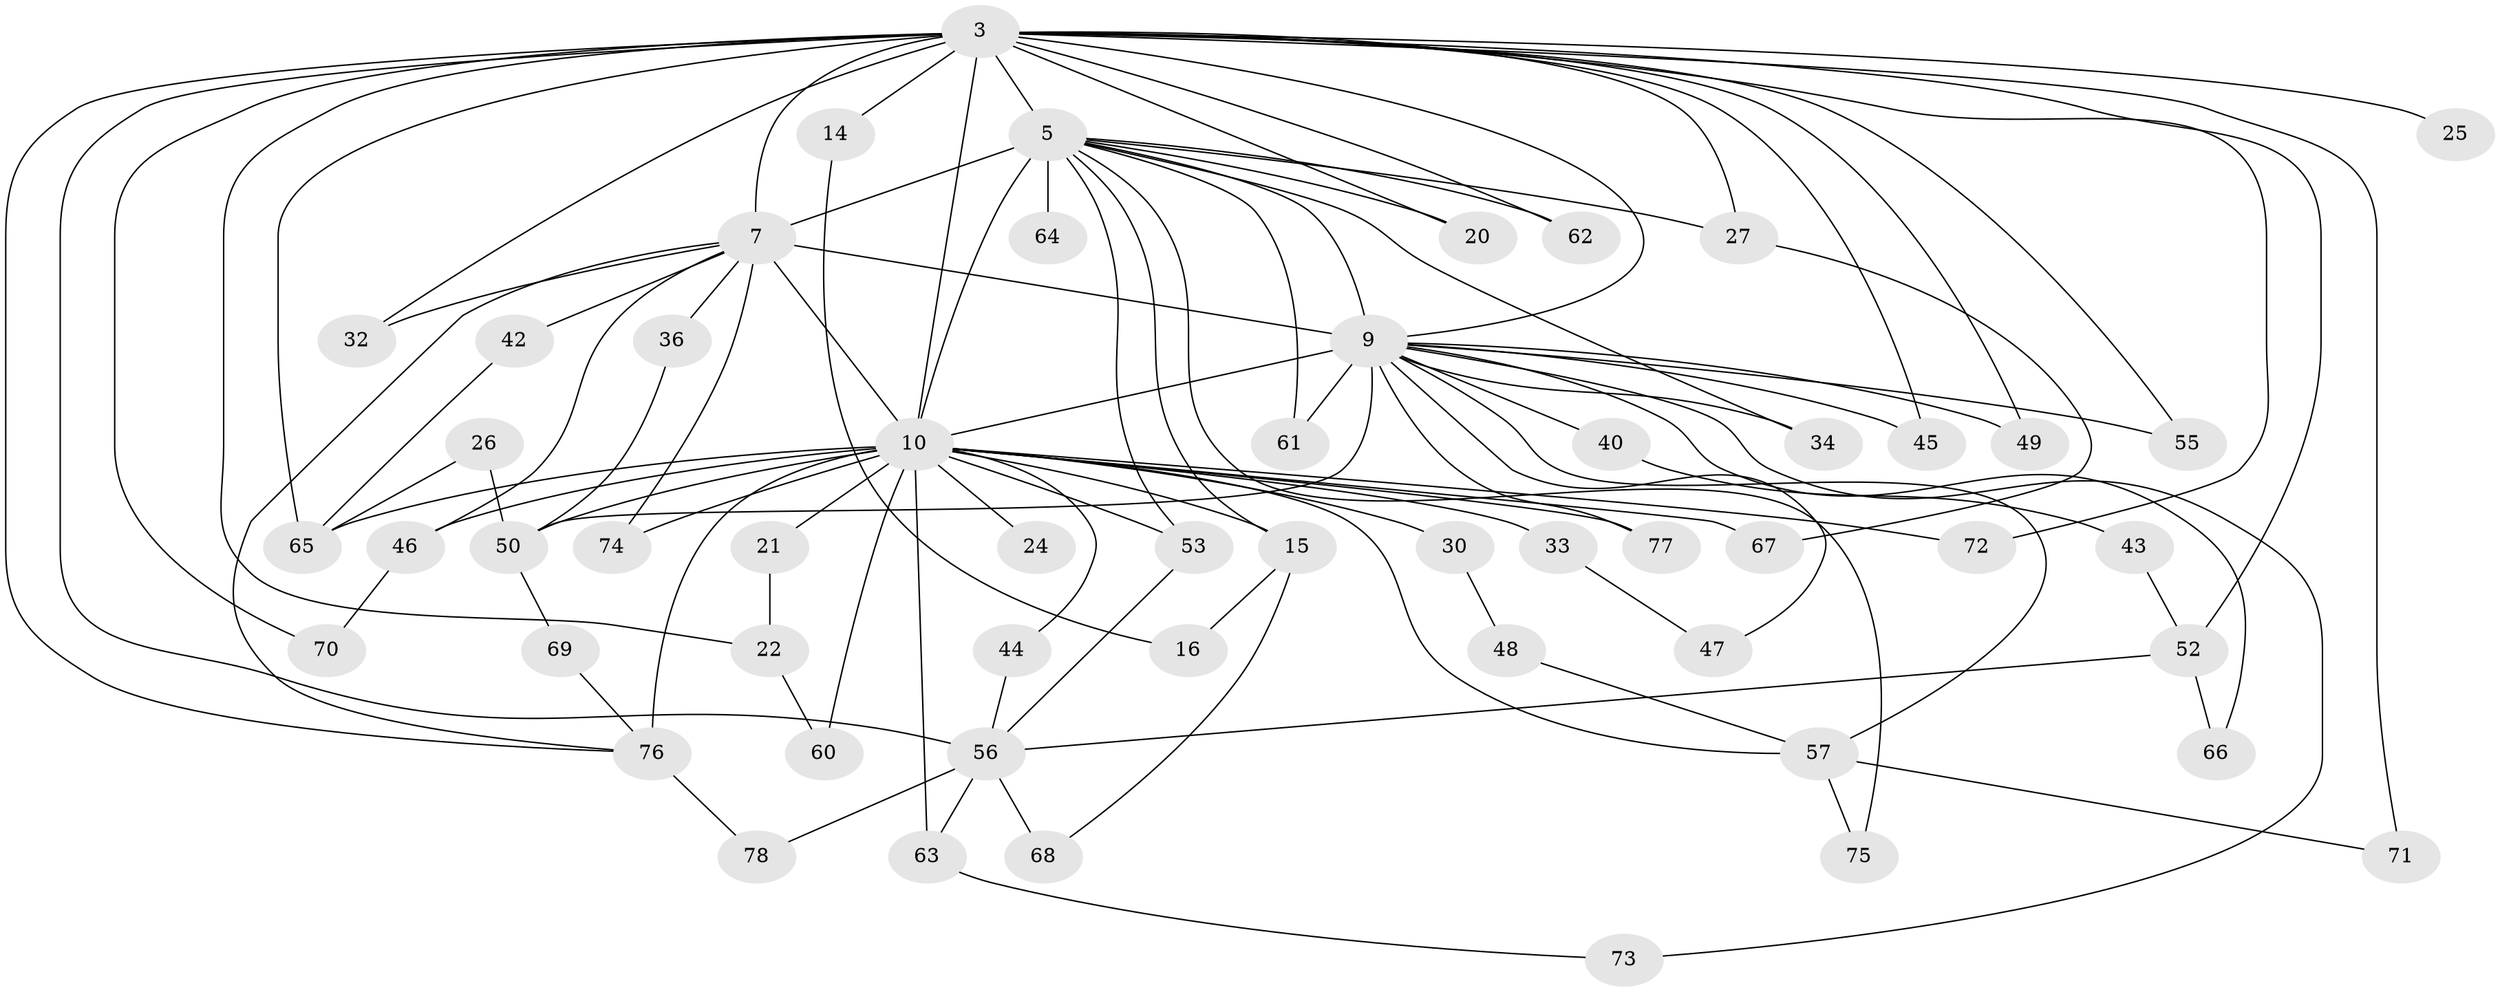 // original degree distribution, {14: 0.038461538461538464, 21: 0.01282051282051282, 24: 0.01282051282051282, 11: 0.01282051282051282, 19: 0.02564102564102564, 13: 0.01282051282051282, 29: 0.01282051282051282, 3: 0.1794871794871795, 4: 0.07692307692307693, 5: 0.05128205128205128, 2: 0.5384615384615384, 6: 0.01282051282051282, 8: 0.01282051282051282}
// Generated by graph-tools (version 1.1) at 2025/47/03/04/25 21:47:56]
// undirected, 54 vertices, 101 edges
graph export_dot {
graph [start="1"]
  node [color=gray90,style=filled];
  3 [super="+2"];
  5 [super="+1"];
  7 [super="+4"];
  9 [super="+6"];
  10 [super="+8"];
  14;
  15;
  16;
  20;
  21;
  22 [super="+19"];
  24;
  25;
  26;
  27;
  30;
  32;
  33;
  34;
  36;
  40;
  42;
  43;
  44;
  45;
  46;
  47;
  48;
  49;
  50 [super="+23"];
  52 [super="+28+31"];
  53 [super="+39"];
  55 [super="+11"];
  56 [super="+41"];
  57 [super="+29"];
  60 [super="+37+58"];
  61;
  62;
  63 [super="+51"];
  64;
  65 [super="+17"];
  66;
  67;
  68;
  69;
  70;
  71;
  72;
  73;
  74;
  75;
  76 [super="+35+54+59"];
  77;
  78;
  3 -- 5 [weight=4];
  3 -- 7 [weight=4];
  3 -- 9 [weight=4];
  3 -- 10 [weight=4];
  3 -- 14 [weight=2];
  3 -- 25 [weight=2];
  3 -- 32;
  3 -- 45;
  3 -- 49;
  3 -- 52 [weight=3];
  3 -- 55;
  3 -- 71;
  3 -- 72;
  3 -- 70;
  3 -- 20;
  3 -- 22 [weight=3];
  3 -- 27;
  3 -- 56 [weight=2];
  3 -- 62;
  3 -- 65 [weight=2];
  3 -- 76 [weight=2];
  5 -- 7 [weight=4];
  5 -- 9 [weight=4];
  5 -- 10 [weight=4];
  5 -- 15;
  5 -- 34;
  5 -- 61;
  5 -- 64 [weight=2];
  5 -- 75;
  5 -- 20;
  5 -- 27;
  5 -- 62;
  5 -- 53;
  7 -- 9 [weight=4];
  7 -- 10 [weight=4];
  7 -- 32;
  7 -- 42;
  7 -- 74;
  7 -- 36;
  7 -- 46;
  7 -- 76;
  9 -- 10 [weight=4];
  9 -- 34;
  9 -- 40 [weight=2];
  9 -- 50 [weight=2];
  9 -- 57;
  9 -- 66;
  9 -- 45;
  9 -- 73;
  9 -- 47;
  9 -- 77;
  9 -- 49;
  9 -- 61;
  9 -- 55;
  10 -- 46;
  10 -- 63 [weight=2];
  10 -- 65 [weight=2];
  10 -- 67;
  10 -- 72;
  10 -- 76 [weight=3];
  10 -- 74;
  10 -- 77;
  10 -- 15;
  10 -- 21;
  10 -- 24;
  10 -- 30;
  10 -- 33;
  10 -- 44;
  10 -- 50 [weight=2];
  10 -- 57;
  10 -- 60 [weight=3];
  10 -- 53;
  14 -- 16;
  15 -- 16;
  15 -- 68;
  21 -- 22;
  22 -- 60;
  26 -- 50;
  26 -- 65;
  27 -- 67;
  30 -- 48;
  33 -- 47;
  36 -- 50;
  40 -- 43;
  42 -- 65;
  43 -- 52;
  44 -- 56;
  46 -- 70;
  48 -- 57;
  50 -- 69;
  52 -- 66;
  52 -- 56;
  53 -- 56;
  56 -- 68;
  56 -- 78;
  56 -- 63;
  57 -- 71;
  57 -- 75;
  63 -- 73;
  69 -- 76;
  76 -- 78;
}
